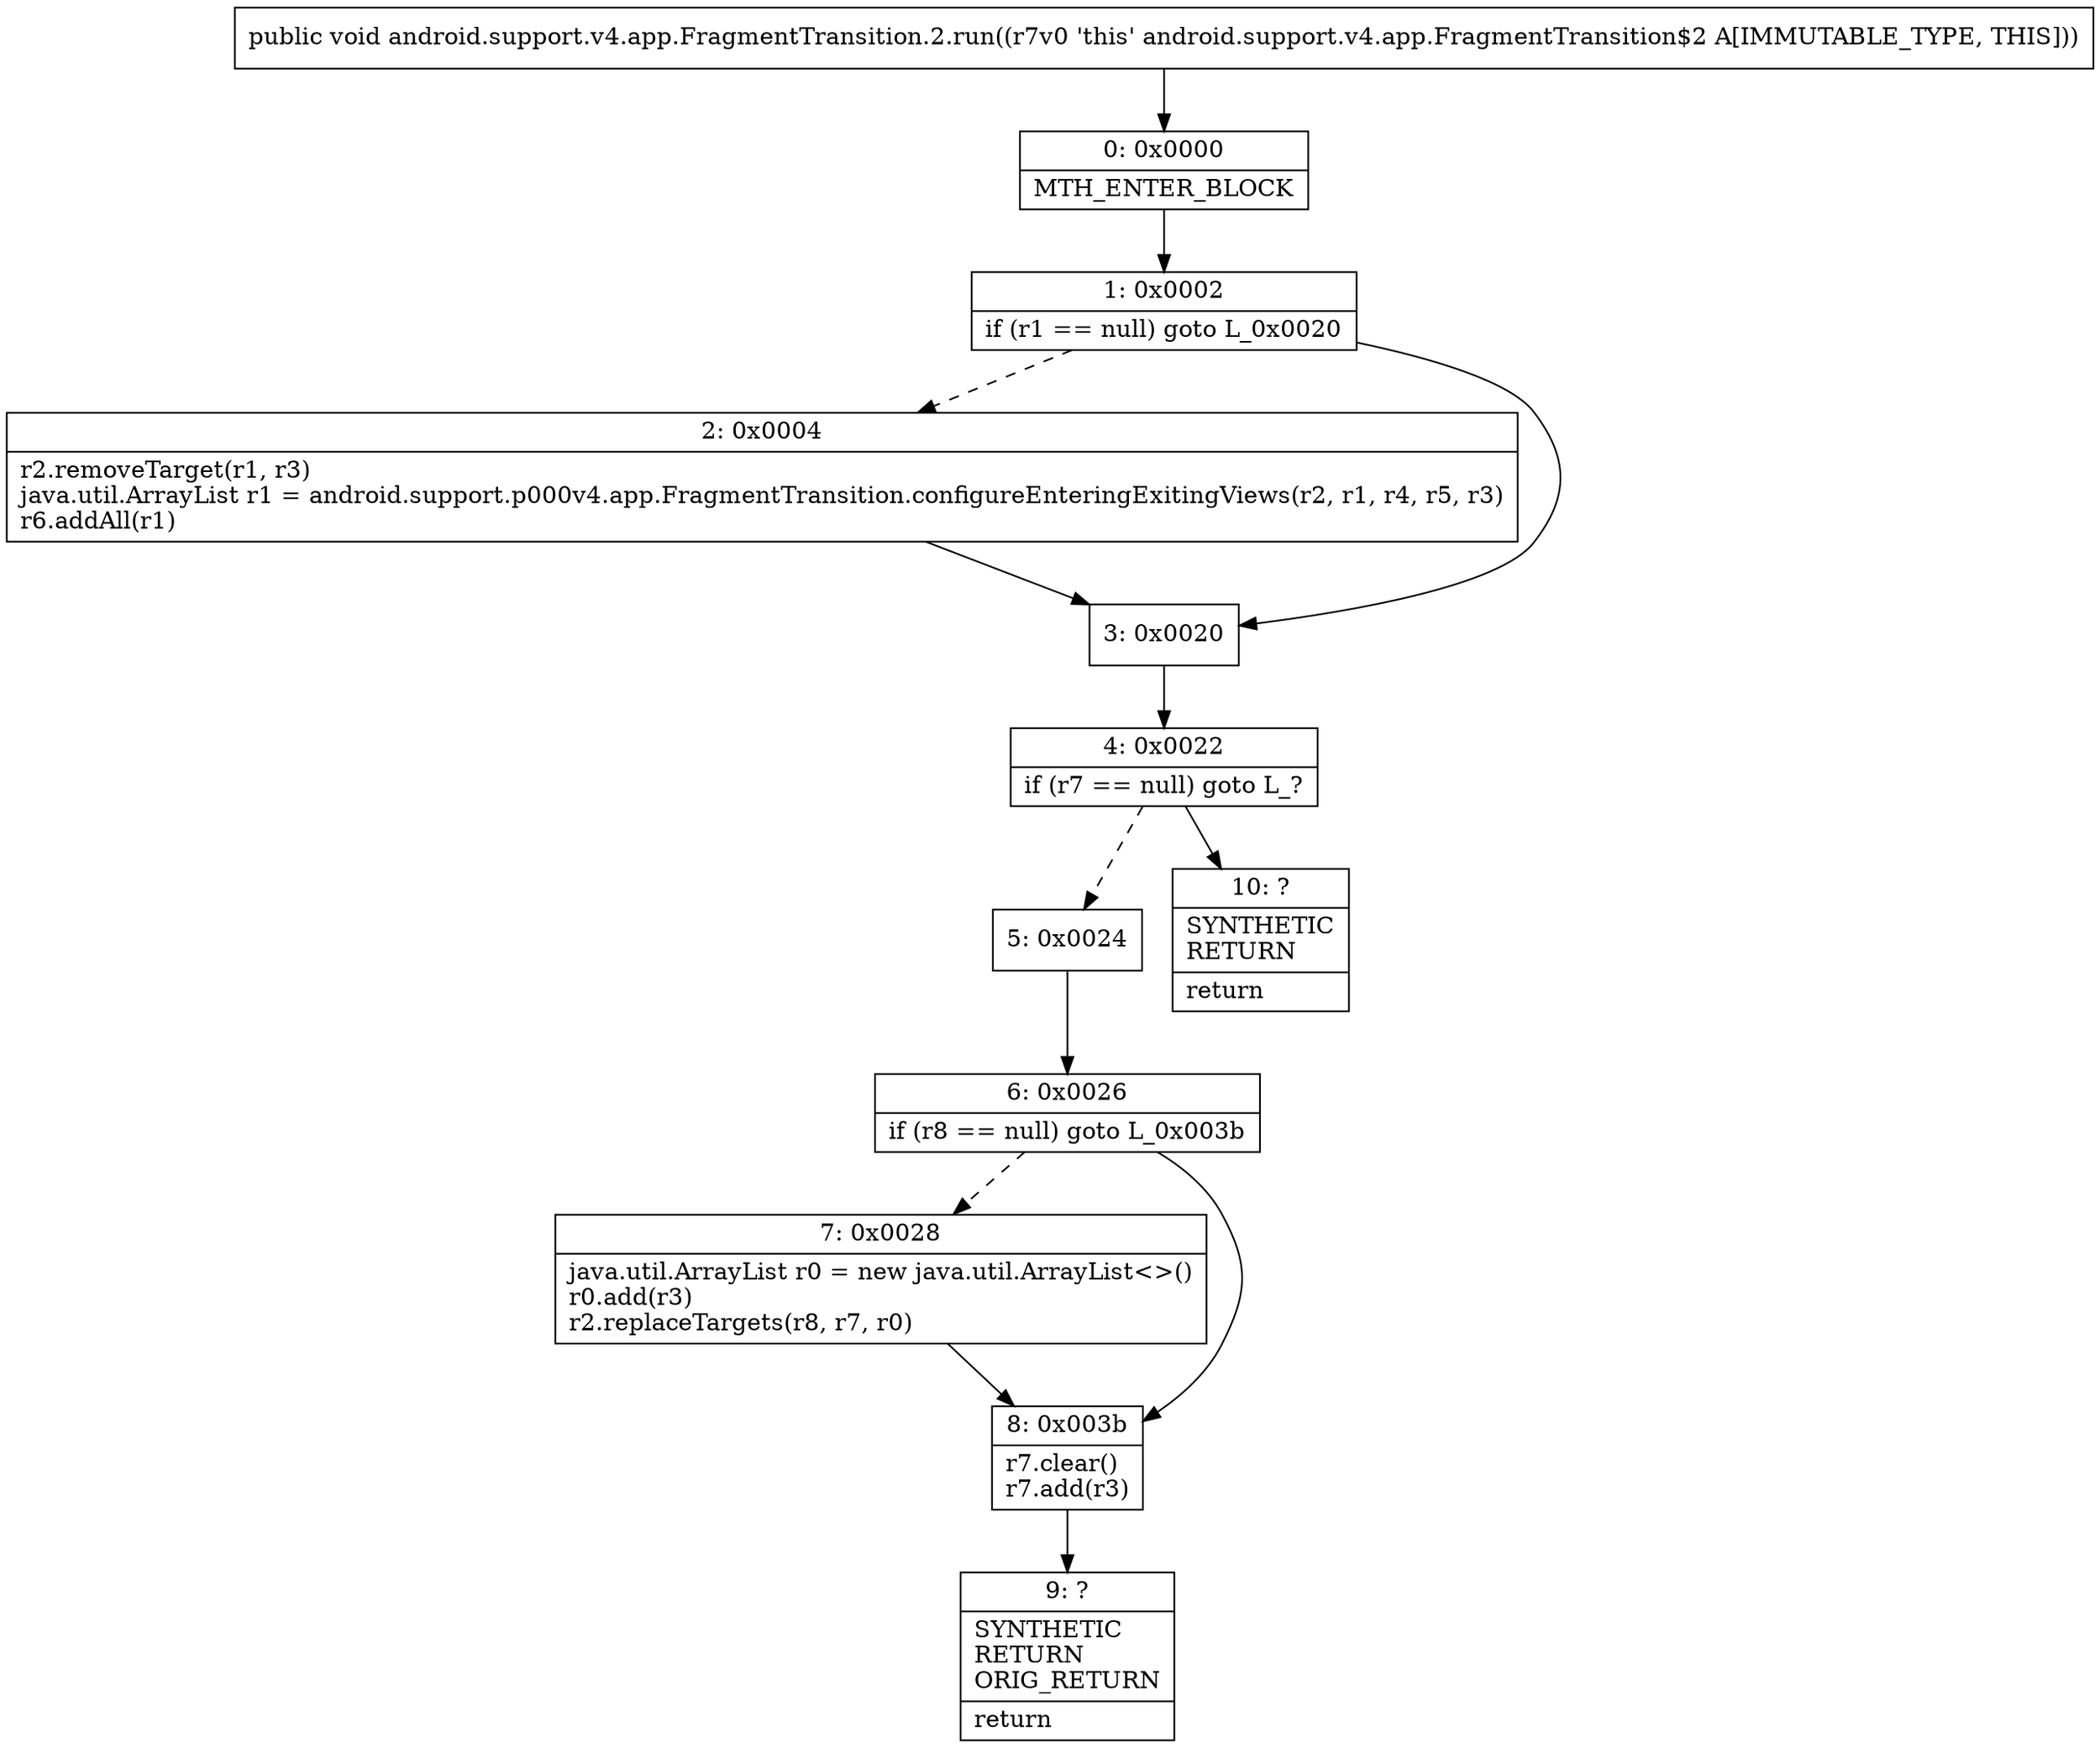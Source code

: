 digraph "CFG forandroid.support.v4.app.FragmentTransition.2.run()V" {
Node_0 [shape=record,label="{0\:\ 0x0000|MTH_ENTER_BLOCK\l}"];
Node_1 [shape=record,label="{1\:\ 0x0002|if (r1 == null) goto L_0x0020\l}"];
Node_2 [shape=record,label="{2\:\ 0x0004|r2.removeTarget(r1, r3)\ljava.util.ArrayList r1 = android.support.p000v4.app.FragmentTransition.configureEnteringExitingViews(r2, r1, r4, r5, r3)\lr6.addAll(r1)\l}"];
Node_3 [shape=record,label="{3\:\ 0x0020}"];
Node_4 [shape=record,label="{4\:\ 0x0022|if (r7 == null) goto L_?\l}"];
Node_5 [shape=record,label="{5\:\ 0x0024}"];
Node_6 [shape=record,label="{6\:\ 0x0026|if (r8 == null) goto L_0x003b\l}"];
Node_7 [shape=record,label="{7\:\ 0x0028|java.util.ArrayList r0 = new java.util.ArrayList\<\>()\lr0.add(r3)\lr2.replaceTargets(r8, r7, r0)\l}"];
Node_8 [shape=record,label="{8\:\ 0x003b|r7.clear()\lr7.add(r3)\l}"];
Node_9 [shape=record,label="{9\:\ ?|SYNTHETIC\lRETURN\lORIG_RETURN\l|return\l}"];
Node_10 [shape=record,label="{10\:\ ?|SYNTHETIC\lRETURN\l|return\l}"];
MethodNode[shape=record,label="{public void android.support.v4.app.FragmentTransition.2.run((r7v0 'this' android.support.v4.app.FragmentTransition$2 A[IMMUTABLE_TYPE, THIS])) }"];
MethodNode -> Node_0;
Node_0 -> Node_1;
Node_1 -> Node_2[style=dashed];
Node_1 -> Node_3;
Node_2 -> Node_3;
Node_3 -> Node_4;
Node_4 -> Node_5[style=dashed];
Node_4 -> Node_10;
Node_5 -> Node_6;
Node_6 -> Node_7[style=dashed];
Node_6 -> Node_8;
Node_7 -> Node_8;
Node_8 -> Node_9;
}

